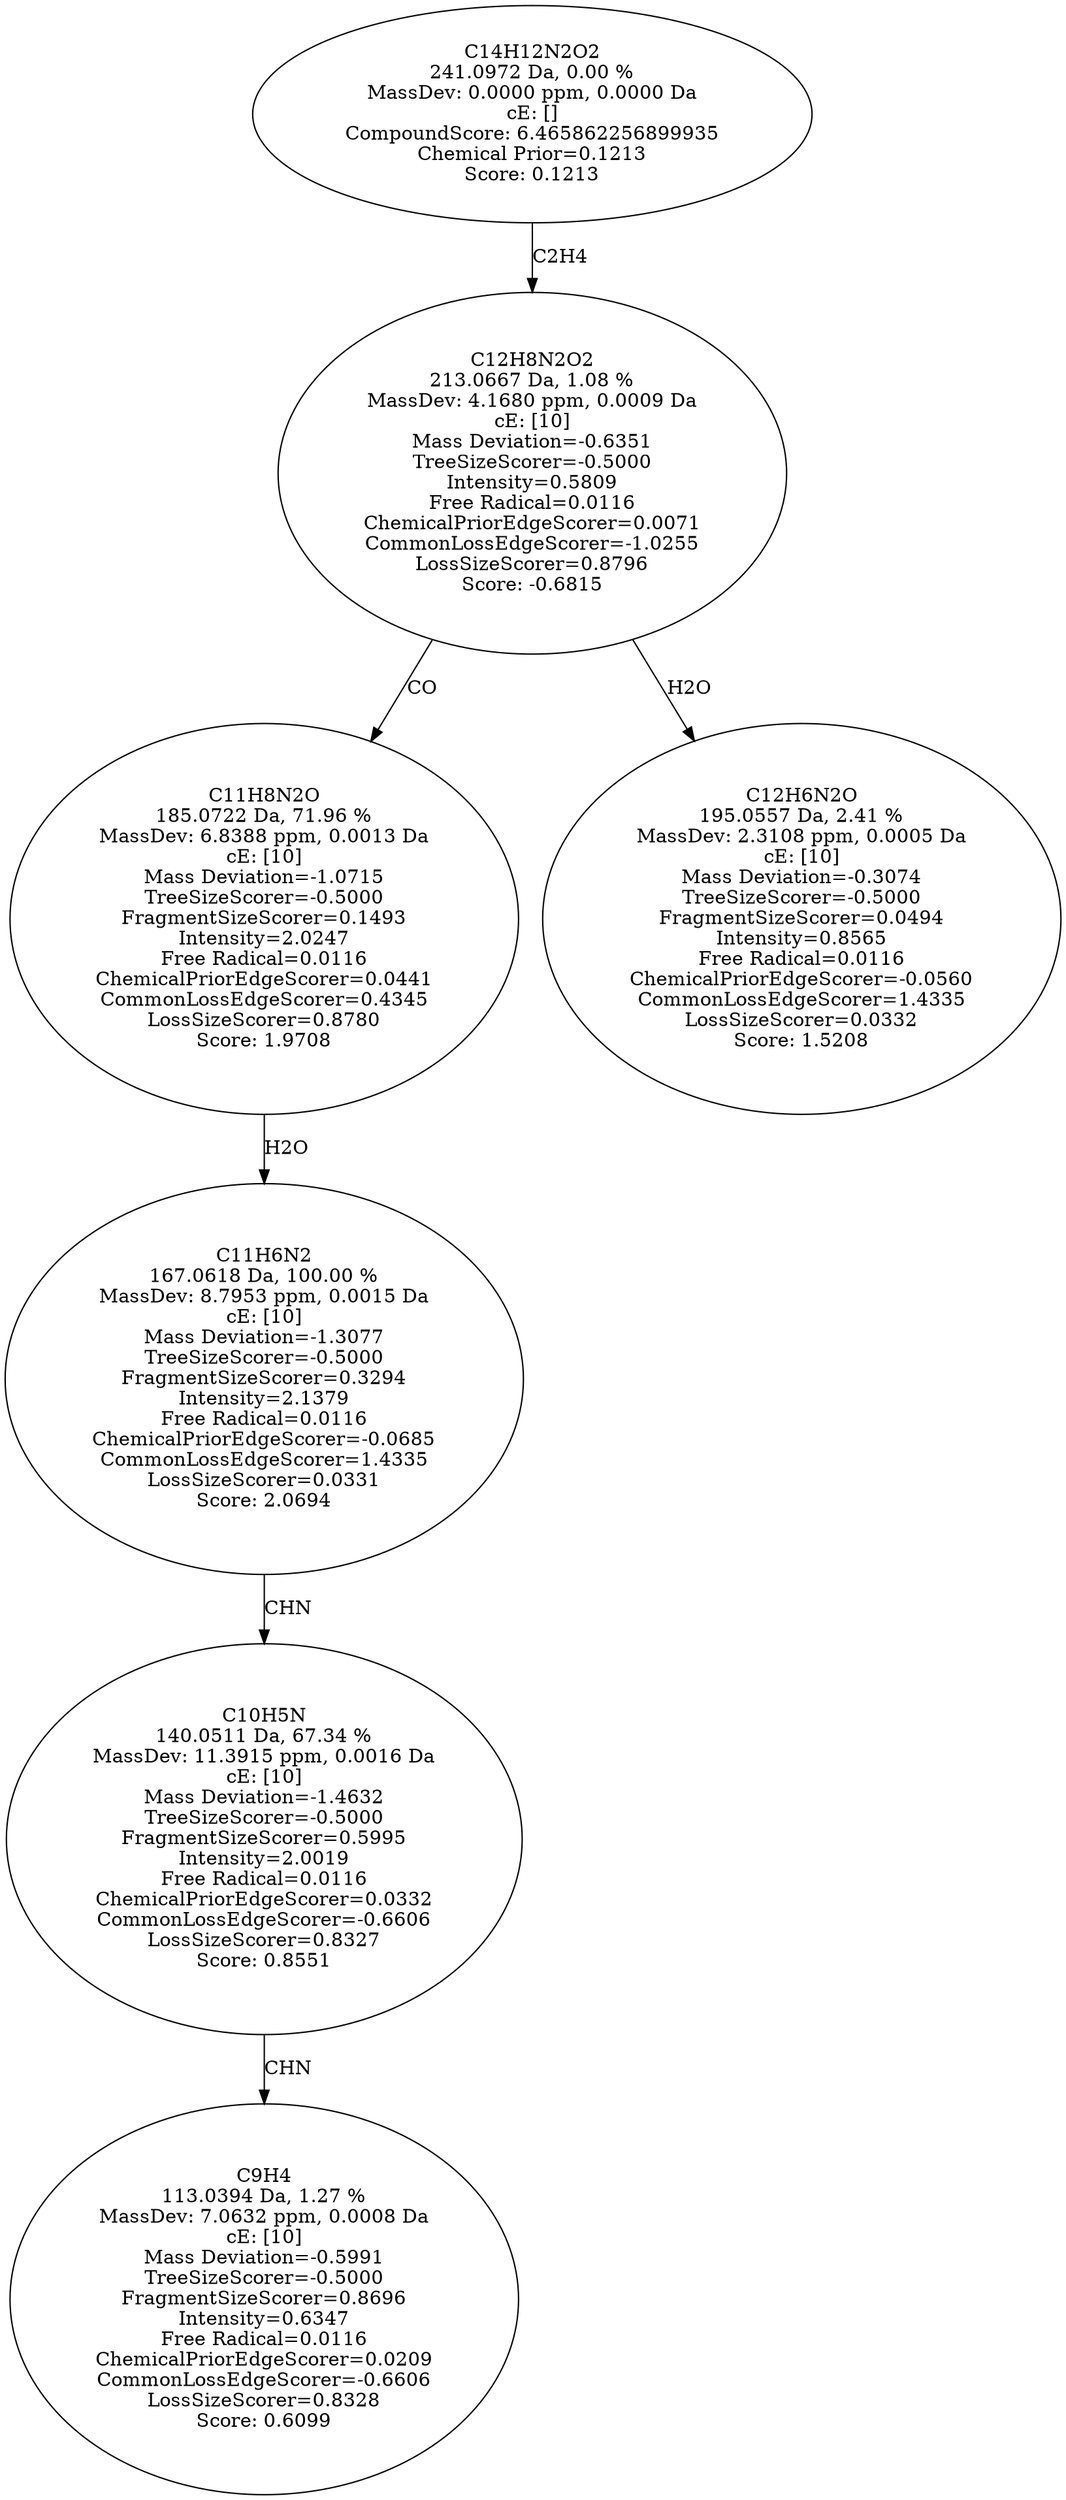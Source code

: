 strict digraph {
v1 [label="C9H4\n113.0394 Da, 1.27 %\nMassDev: 7.0632 ppm, 0.0008 Da\ncE: [10]\nMass Deviation=-0.5991\nTreeSizeScorer=-0.5000\nFragmentSizeScorer=0.8696\nIntensity=0.6347\nFree Radical=0.0116\nChemicalPriorEdgeScorer=0.0209\nCommonLossEdgeScorer=-0.6606\nLossSizeScorer=0.8328\nScore: 0.6099"];
v2 [label="C10H5N\n140.0511 Da, 67.34 %\nMassDev: 11.3915 ppm, 0.0016 Da\ncE: [10]\nMass Deviation=-1.4632\nTreeSizeScorer=-0.5000\nFragmentSizeScorer=0.5995\nIntensity=2.0019\nFree Radical=0.0116\nChemicalPriorEdgeScorer=0.0332\nCommonLossEdgeScorer=-0.6606\nLossSizeScorer=0.8327\nScore: 0.8551"];
v3 [label="C11H6N2\n167.0618 Da, 100.00 %\nMassDev: 8.7953 ppm, 0.0015 Da\ncE: [10]\nMass Deviation=-1.3077\nTreeSizeScorer=-0.5000\nFragmentSizeScorer=0.3294\nIntensity=2.1379\nFree Radical=0.0116\nChemicalPriorEdgeScorer=-0.0685\nCommonLossEdgeScorer=1.4335\nLossSizeScorer=0.0331\nScore: 2.0694"];
v4 [label="C11H8N2O\n185.0722 Da, 71.96 %\nMassDev: 6.8388 ppm, 0.0013 Da\ncE: [10]\nMass Deviation=-1.0715\nTreeSizeScorer=-0.5000\nFragmentSizeScorer=0.1493\nIntensity=2.0247\nFree Radical=0.0116\nChemicalPriorEdgeScorer=0.0441\nCommonLossEdgeScorer=0.4345\nLossSizeScorer=0.8780\nScore: 1.9708"];
v5 [label="C12H6N2O\n195.0557 Da, 2.41 %\nMassDev: 2.3108 ppm, 0.0005 Da\ncE: [10]\nMass Deviation=-0.3074\nTreeSizeScorer=-0.5000\nFragmentSizeScorer=0.0494\nIntensity=0.8565\nFree Radical=0.0116\nChemicalPriorEdgeScorer=-0.0560\nCommonLossEdgeScorer=1.4335\nLossSizeScorer=0.0332\nScore: 1.5208"];
v6 [label="C12H8N2O2\n213.0667 Da, 1.08 %\nMassDev: 4.1680 ppm, 0.0009 Da\ncE: [10]\nMass Deviation=-0.6351\nTreeSizeScorer=-0.5000\nIntensity=0.5809\nFree Radical=0.0116\nChemicalPriorEdgeScorer=0.0071\nCommonLossEdgeScorer=-1.0255\nLossSizeScorer=0.8796\nScore: -0.6815"];
v7 [label="C14H12N2O2\n241.0972 Da, 0.00 %\nMassDev: 0.0000 ppm, 0.0000 Da\ncE: []\nCompoundScore: 6.465862256899935\nChemical Prior=0.1213\nScore: 0.1213"];
v2 -> v1 [label="CHN"];
v3 -> v2 [label="CHN"];
v4 -> v3 [label="H2O"];
v6 -> v4 [label="CO"];
v6 -> v5 [label="H2O"];
v7 -> v6 [label="C2H4"];
}